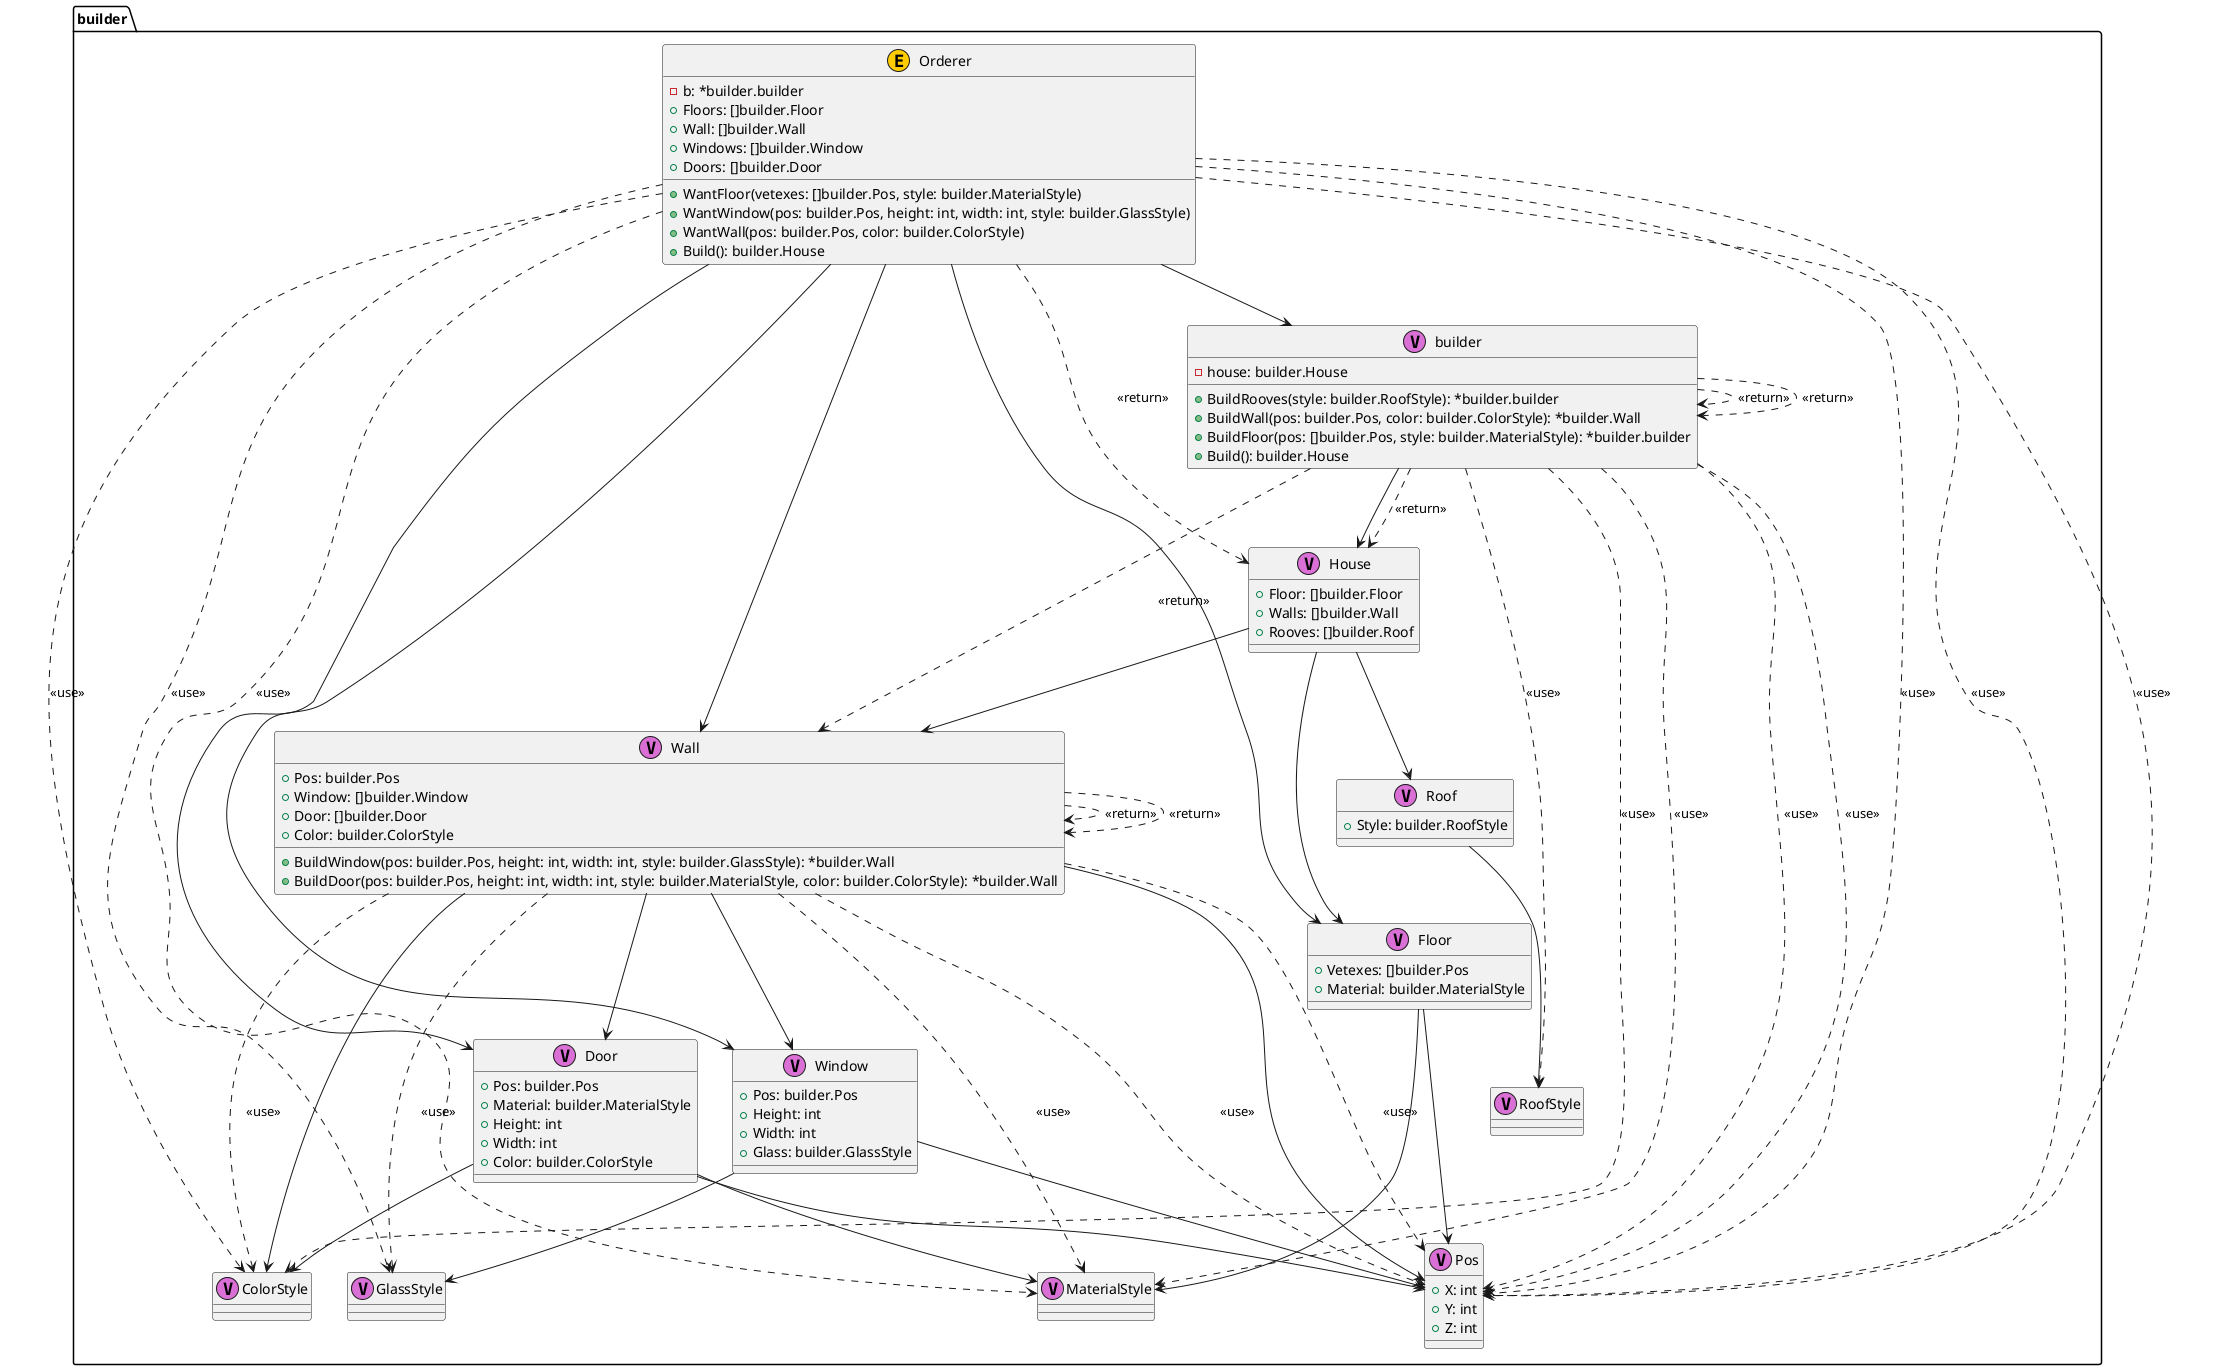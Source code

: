 @startuml

package "builder" {
	class "ColorStyle" as builder.ColorStyle <<V,Orchid>>
}



package "builder" {
	class "Door" as builder.Door <<V,Orchid>> {
		+Pos: builder.Pos
		+Material: builder.MaterialStyle
		+Height: int
		+Width: int
		+Color: builder.ColorStyle
	}
}

	builder.Door --> builder.Pos
	builder.Door --> builder.MaterialStyle
	builder.Door --> builder.ColorStyle


package "builder" {
	class "Floor" as builder.Floor <<V,Orchid>> {
		+Vetexes: []builder.Pos
		+Material: builder.MaterialStyle
	}
}

	builder.Floor --> builder.Pos
	builder.Floor --> builder.MaterialStyle


package "builder" {
	class "GlassStyle" as builder.GlassStyle <<V,Orchid>>
}



package "builder" {
	class "House" as builder.House <<V,Orchid>> {
		+Floor: []builder.Floor
		+Walls: []builder.Wall
		+Rooves: []builder.Roof
	}
}

	builder.House --> builder.Floor
	builder.House --> builder.Wall
	builder.House --> builder.Roof


package "builder" {
	class "MaterialStyle" as builder.MaterialStyle <<V,Orchid>>
}



package "builder" {
	class "Orderer" as builder.Orderer <<E,#FFCC00>> {
		-b: *builder.builder
		+Floors: []builder.Floor
		+Wall: []builder.Wall
		+Windows: []builder.Window
		+Doors: []builder.Door
		+WantFloor(vetexes: []builder.Pos, style: builder.MaterialStyle)
		+WantWindow(pos: builder.Pos, height: int, width: int, style: builder.GlassStyle)
		+WantWall(pos: builder.Pos, color: builder.ColorStyle)
		+Build(): builder.House
	}
}

	builder.Orderer --> builder.builder
	builder.Orderer --> builder.Floor
	builder.Orderer --> builder.Wall
	builder.Orderer --> builder.Window
	builder.Orderer --> builder.Door

	builder.Orderer ..> builder.Pos : <<use>> 
	builder.Orderer ..> builder.MaterialStyle : <<use>> 
	builder.Orderer ..> builder.Pos : <<use>> 
	builder.Orderer ..> builder.GlassStyle : <<use>> 
	builder.Orderer ..> builder.Pos : <<use>> 
	builder.Orderer ..> builder.ColorStyle : <<use>> 
	builder.Orderer ..> builder.House : <<return>> 

package "builder" {
	class "Pos" as builder.Pos <<V,Orchid>> {
		+X: int
		+Y: int
		+Z: int
	}
}



package "builder" {
	class "Roof" as builder.Roof <<V,Orchid>> {
		+Style: builder.RoofStyle
	}
}

	builder.Roof --> builder.RoofStyle


package "builder" {
	class "RoofStyle" as builder.RoofStyle <<V,Orchid>>
}



package "builder" {
	class "Wall" as builder.Wall <<V,Orchid>> {
		+Pos: builder.Pos
		+Window: []builder.Window
		+Door: []builder.Door
		+Color: builder.ColorStyle
		+BuildWindow(pos: builder.Pos, height: int, width: int, style: builder.GlassStyle): *builder.Wall
		+BuildDoor(pos: builder.Pos, height: int, width: int, style: builder.MaterialStyle, color: builder.ColorStyle): *builder.Wall
	}
}

	builder.Wall --> builder.Pos
	builder.Wall --> builder.Window
	builder.Wall --> builder.Door
	builder.Wall --> builder.ColorStyle

	builder.Wall ..> builder.Pos : <<use>> 
	builder.Wall ..> builder.GlassStyle : <<use>> 
	builder.Wall ..> builder.Wall : <<return>> 
	builder.Wall ..> builder.Pos : <<use>> 
	builder.Wall ..> builder.MaterialStyle : <<use>> 
	builder.Wall ..> builder.ColorStyle : <<use>> 
	builder.Wall ..> builder.Wall : <<return>> 

package "builder" {
	class "Window" as builder.Window <<V,Orchid>> {
		+Pos: builder.Pos
		+Height: int
		+Width: int
		+Glass: builder.GlassStyle
	}
}

	builder.Window --> builder.Pos
	builder.Window --> builder.GlassStyle


package "builder" {
	class "builder" as builder.builder <<V,Orchid>> {
		-house: builder.House
		+BuildRooves(style: builder.RoofStyle): *builder.builder
		+BuildWall(pos: builder.Pos, color: builder.ColorStyle): *builder.Wall
		+BuildFloor(pos: []builder.Pos, style: builder.MaterialStyle): *builder.builder
		+Build(): builder.House
	}
}

	builder.builder --> builder.House

	builder.builder ..> builder.RoofStyle : <<use>> 
	builder.builder ..> builder.builder : <<return>> 
	builder.builder ..> builder.Pos : <<use>> 
	builder.builder ..> builder.ColorStyle : <<use>> 
	builder.builder ..> builder.Wall : <<return>> 
	builder.builder ..> builder.Pos : <<use>> 
	builder.builder ..> builder.MaterialStyle : <<use>> 
	builder.builder ..> builder.builder : <<return>> 
	builder.builder ..> builder.House : <<return>> 



@enduml
